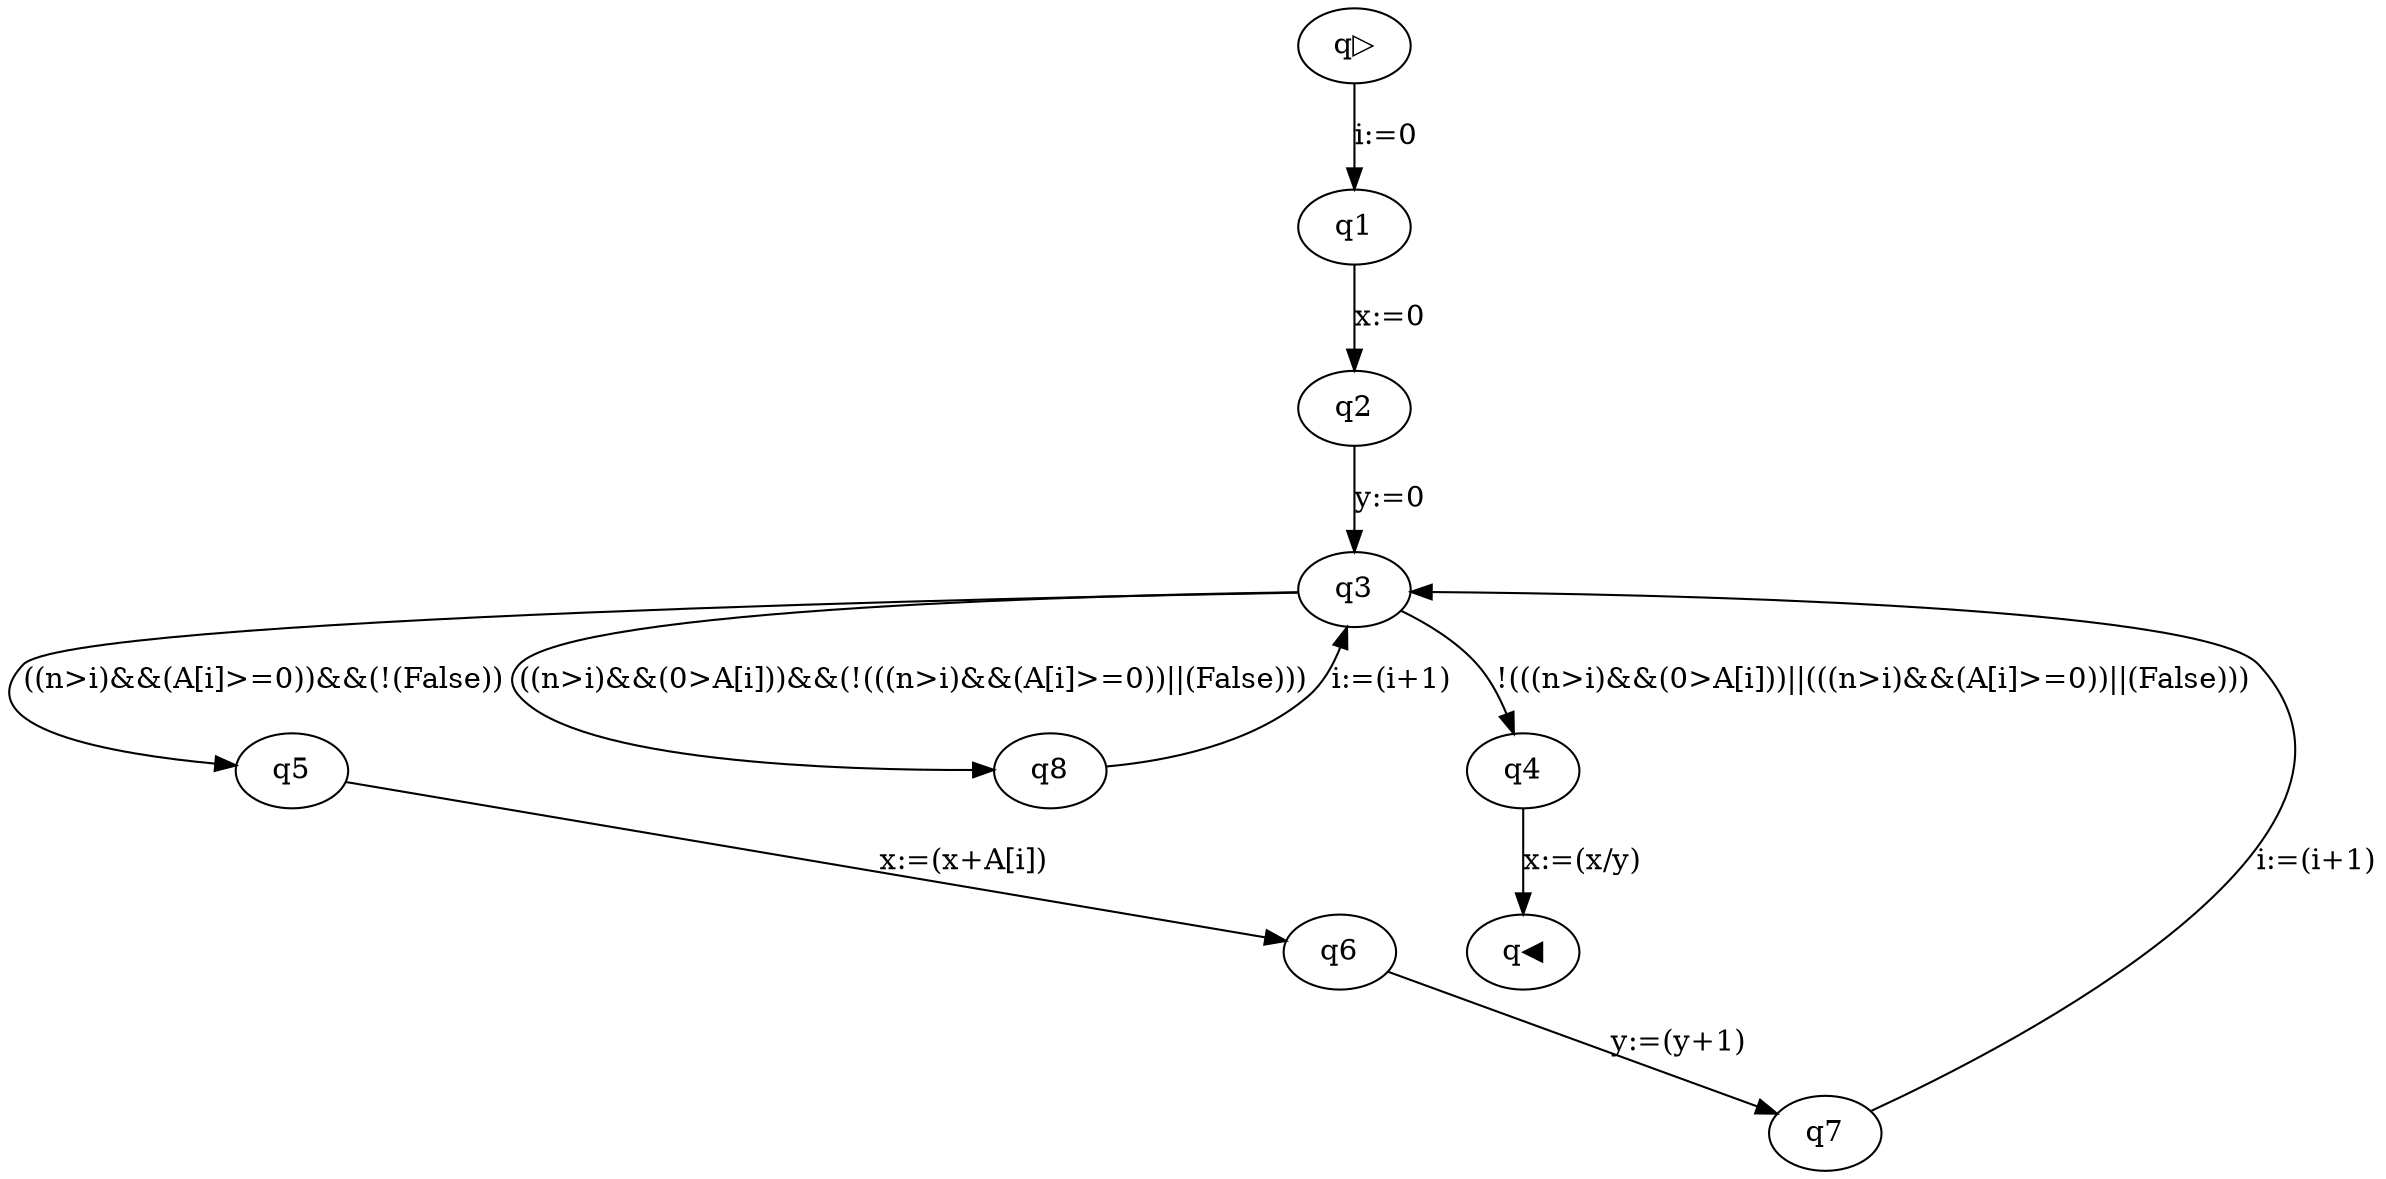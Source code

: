 strict digraph {
q▷ -> q1[label="i:=0"];
q1 -> q2[label="x:=0"];
q2 -> q3[label="y:=0"];
q3 -> q5[label="((n>i)&&(A[i]>=0))&&(!(False))"];
q5 -> q6[label="x:=(x+A[i])"];
q6 -> q7[label="y:=(y+1)"];
q7 -> q3[label="i:=(i+1)"];
q3 -> q8[label="((n>i)&&(0>A[i]))&&(!(((n>i)&&(A[i]>=0))||(False)))"];
q8 -> q3[label="i:=(i+1)"];
q3 -> q4[label="!(((n>i)&&(0>A[i]))||(((n>i)&&(A[i]>=0))||(False)))"];
q4 -> q◀[label="x:=(x/y)"];
}
